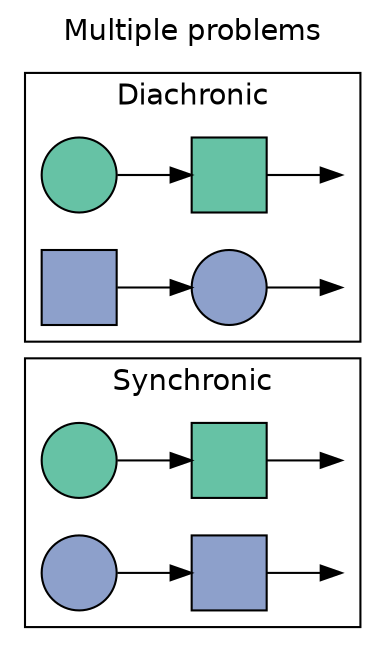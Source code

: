 digraph {
  rankdir=LR;
  label="Multiple problems";
  labelloc=t;
  fontname=helvetica;
  bgcolor=transparent;

  node[fontname=helvetica; label=""; style=filled; width=0.5];

  // Set cluster order (top to bottom) by initializing
  // nodes in each cluster starting from bottom to top
  s1a, d1a;

  // Colors are people
  s1a, s2a, d1a, d2a[fillcolor="#66C2A5"];
  s1b, s2b, d1b, d2b[fillcolor="#8DA0CB"];

  // Shapes are projects
  s1a, s1b, d1a, d2b[shape=circle];
  s2a, s2b, d1b, d2a[shape=square];

  // Invisible last nodes
  sinv1, sinv2, dinv1, dinv2[style=invis, width=0];

  subgraph cluster1 {
    label="Synchronic";
    s1a -> s2a -> sinv1;
    s1b -> s2b -> sinv2;
  }

  subgraph cluster2 {
    label="Diachronic";
    d1a -> d2a -> dinv1;
    d1b -> d2b -> dinv2;
  }

}

